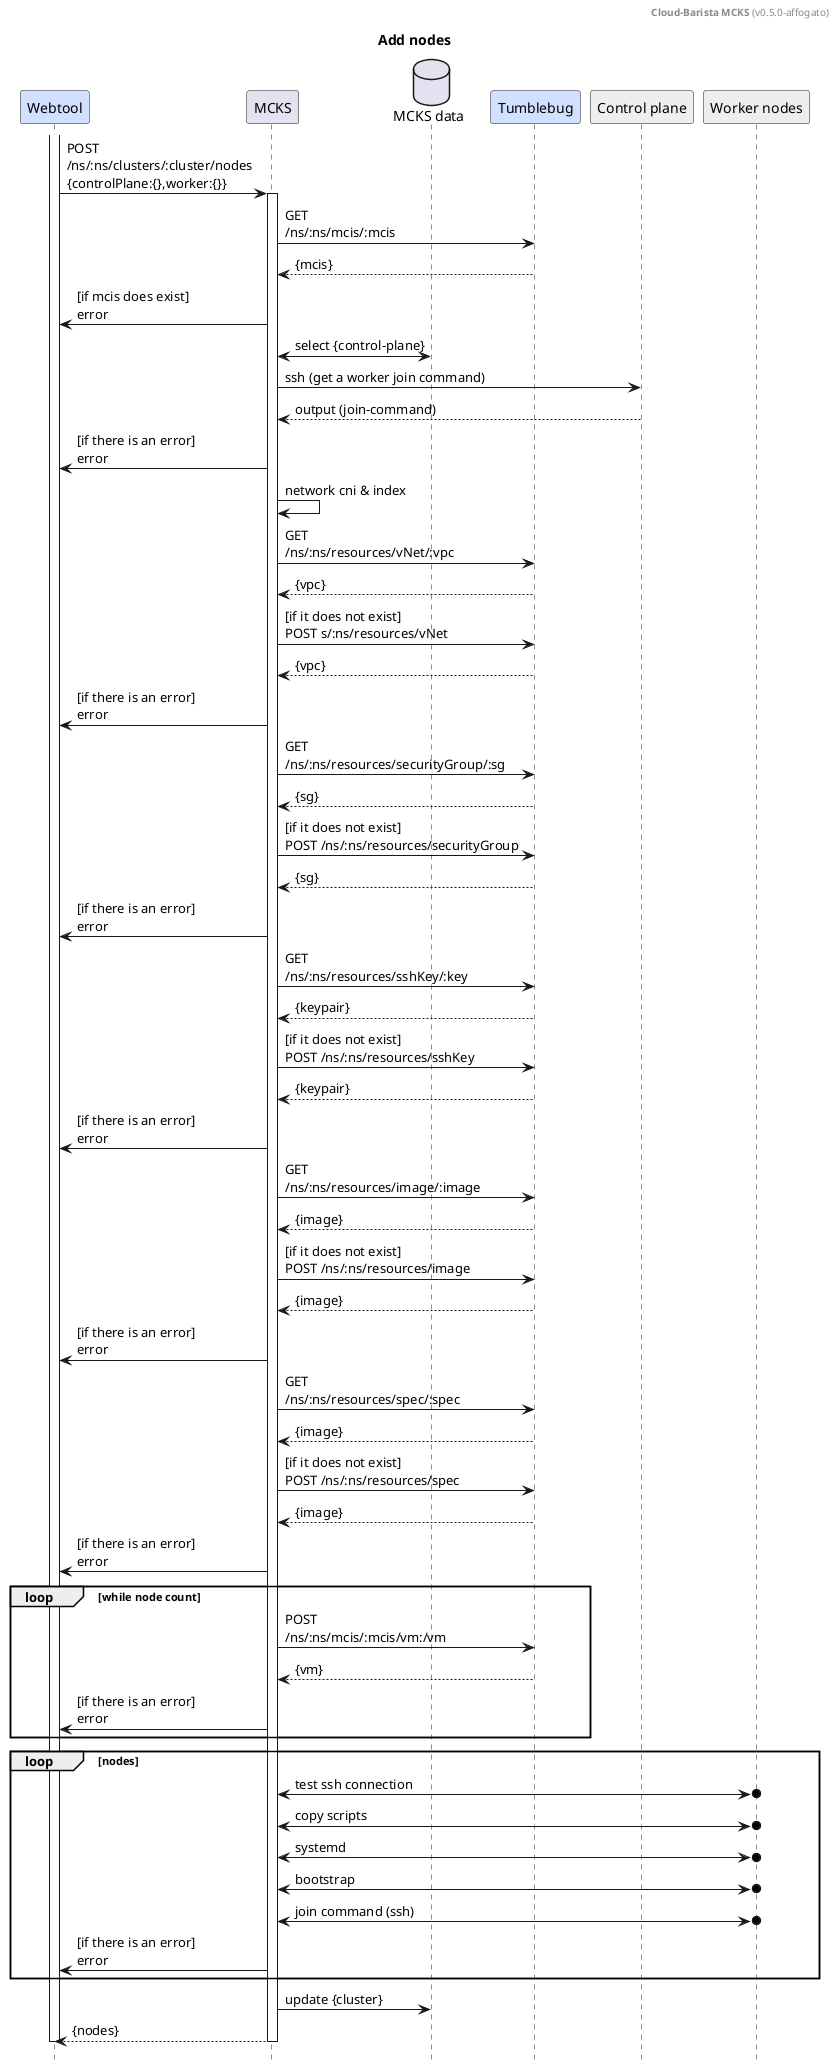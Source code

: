 @startuml

header **Cloud-Barista MCKS** (v0.5.0-affogato)
title Add nodes
hide footbox

participant	"Webtool"		as webtool		#d1e0ff
participant	"MCKS"		as provider
database	"MCKS data"	as db
participant	"Tumblebug"		as tumblebug	#d1e0ff
participant	"Control plane"	as mNodes		#eeeeee
participant	"Worker nodes"	as wNodes		#eeeeee


activate webtool
	webtool		->	provider		: POST\n/ns/:ns/clusters/:cluster/nodes \n{controlPlane:{},worker:{}}

	activate provider

		provider	->	tumblebug	: GET\n/ns/:ns/mcis/:mcis
		tumblebug	-->	provider	: {mcis}
		provider	->	webtool		: [if mcis does exist]\nerror 

		'-- 1. join command
		provider	<->	db			: select {control-plane}
		provider	->		mNodes		: ssh (get a worker join command)
		provider	<--		mNodes		: output (join-command)
		provider	->		webtool		: [if there is an error]\nerror
		provider	->		provider	: network cni & index

		'-- 2.1. vpc
		provider	->	tumblebug	: GET\n/ns/:ns/resources/vNet/:vpc
		tumblebug	-->	provider	: {vpc}
		provider	->	tumblebug	: [if it does not exist]\nPOST s/:ns/resources/vNet
		tumblebug	-->	provider	: {vpc}
		provider	->	webtool		: [if there is an error]\nerror

		'-- 2.2. sg(fw)
		provider	->	tumblebug	: GET\n/ns/:ns/resources/securityGroup/:sg
		tumblebug	-->	provider	: {sg}
		provider	->	tumblebug	: [if it does not exist]\nPOST /ns/:ns/resources/securityGroup
		tumblebug	-->	provider	: {sg}
		provider	->	webtool		: [if there is an error]\nerror

		'-- 2.3. ssh
		provider	->	tumblebug	: GET\n/ns/:ns/resources/sshKey/:key
		tumblebug	-->	provider	: {keypair}
		provider	->	tumblebug	: [if it does not exist]\nPOST /ns/:ns/resources/sshKey
		tumblebug	-->	provider	: {keypair}
		provider	->	webtool		: [if there is an error]\nerror
		
		'-- 2.4. image
		provider	->	tumblebug	: GET\n/ns/:ns/resources/image/:image
		tumblebug	-->	provider	: {image}
		provider	->	tumblebug 	: [if it does not exist]\nPOST /ns/:ns/resources/image
		tumblebug	-->	provider	: {image}
		provider	->	webtool		: [if there is an error]\nerror

		'-- 2.5. spec
		provider	->	tumblebug	: GET\n/ns/:ns/resources/spec/:spec
		tumblebug	-->	provider	: {image}
		provider	->	tumblebug 	: [if it does not exist]\nPOST /ns/:ns/resources/spec
		tumblebug	-->	provider	: {image}
		provider	->	webtool		: [if there is an error]\nerror

		'-- 2.6. mcis
		
		loop while node count
			provider	->	tumblebug	: POST\n/ns/:ns/mcis/:mcis/vm:/vm
			tumblebug	-->	provider 	: {vm}
			provider	->	webtool		: [if there is an error]\nerror
		end
	
		'-- 3. boostrap & provisioning
		loop nodes
			provider	<->o	wNodes		: test ssh connection
			provider	<->o	wNodes		: copy scripts
			provider	<->o	wNodes		: systemd
			provider	<->o	wNodes		: bootstrap
			provider	<->o	wNodes		: join command (ssh)
			provider	->		webtool		: [if there is an error]\nerror
		end

		provider	->	db					: update {cluster}
		provider	-->	webtool				: {nodes}

	deactivate provider

deactivate webtool

@enduml